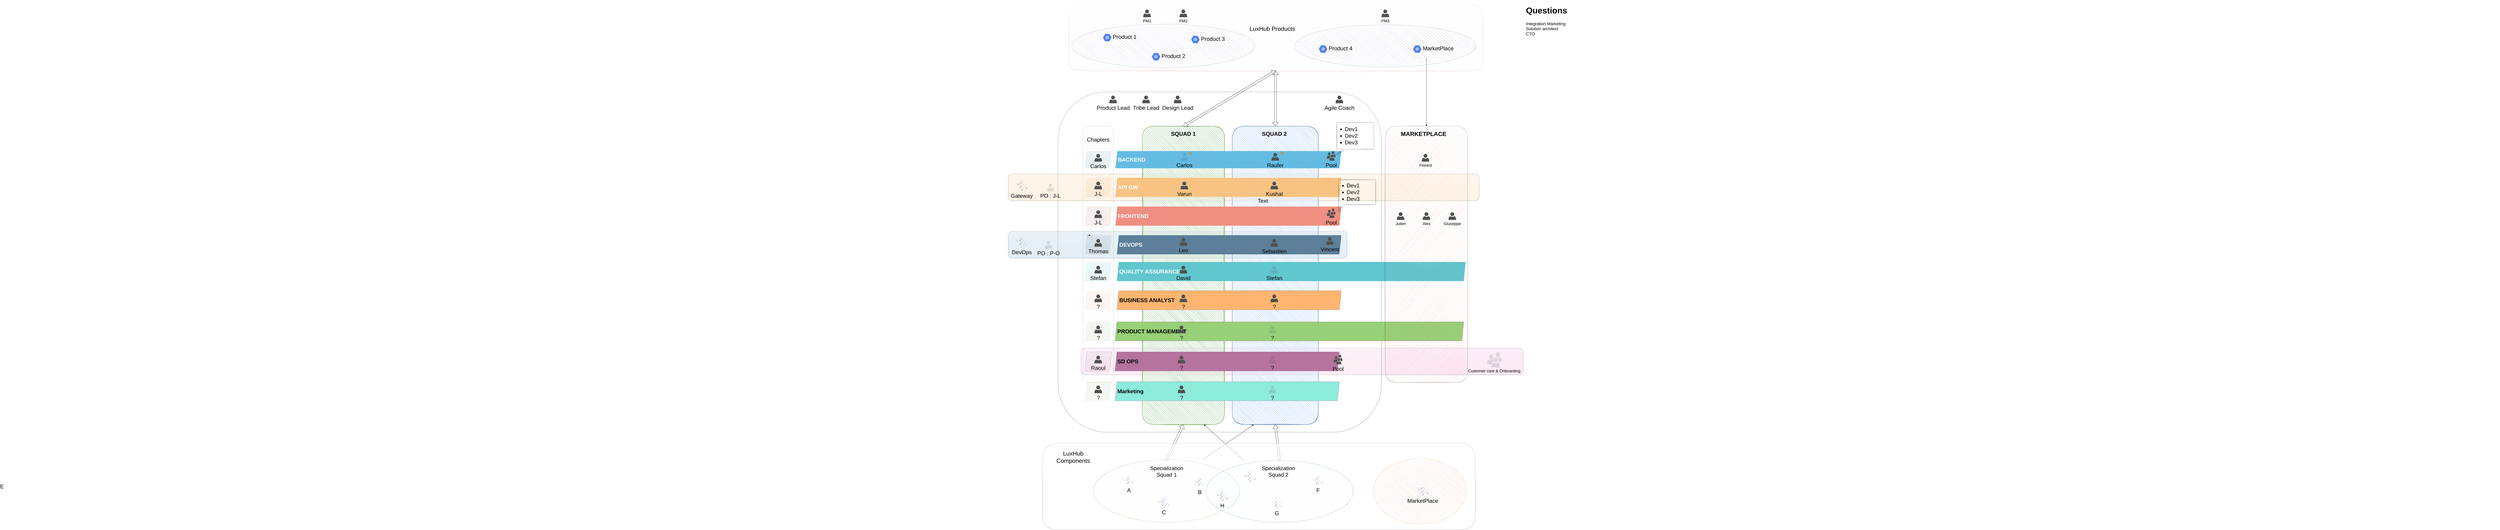 <mxfile version="14.4.4" type="github">
  <diagram id="oZFeqEb4DuBPikCs4jgm" name="Page-1">
    <mxGraphModel dx="8215" dy="2922" grid="1" gridSize="10" guides="1" tooltips="1" connect="1" arrows="1" fold="1" page="1" pageScale="1" pageWidth="1169" pageHeight="826" math="0" shadow="0">
      <root>
        <mxCell id="0" />
        <mxCell id="1" parent="0" />
        <mxCell id="a5F3FK5_pizuLyTsk2zs-28" value="" style="ellipse;whiteSpace=wrap;html=1;rounded=0;shadow=0;glass=1;labelBackgroundColor=none;sketch=1;strokeColor=#3B3B3B;strokeWidth=3;fillColor=#1C209C;fontSize=22;fontColor=#000000;opacity=10;align=left;direction=south;" vertex="1" parent="1">
          <mxGeometry x="-680" y="-1140" width="940" height="220" as="geometry" />
        </mxCell>
        <mxCell id="HutICp3ffsg-i04zgrZf-195" value="" style="rounded=1;whiteSpace=wrap;html=1;shadow=0;glass=1;labelBackgroundColor=none;sketch=0;strokeColor=#3B3B3B;strokeWidth=3;fontSize=31;fontColor=#000000;opacity=20;align=left;fillColor=#ED97CE;" parent="1" vertex="1">
          <mxGeometry x="-640" y="550" width="2310" height="140" as="geometry" />
        </mxCell>
        <mxCell id="HutICp3ffsg-i04zgrZf-114" value="" style="rounded=1;whiteSpace=wrap;html=1;shadow=0;glass=1;labelBackgroundColor=none;sketch=0;strokeWidth=3;fontSize=31;opacity=20;align=left;" parent="1" vertex="1">
          <mxGeometry x="-760" y="-790" width="1690" height="1780" as="geometry" />
        </mxCell>
        <mxCell id="HutICp3ffsg-i04zgrZf-98" value="" style="rounded=1;whiteSpace=wrap;html=1;shadow=0;labelBackgroundColor=none;sketch=0;fillColor=#f5f5f5;fontSize=29;fontColor=#333333;opacity=10;align=left;glass=1;strokeWidth=3;strokeColor=#3B3B3B;" parent="1" vertex="1">
          <mxGeometry x="-630" y="-610" width="160" height="1340" as="geometry" />
        </mxCell>
        <mxCell id="HutICp3ffsg-i04zgrZf-104" value="" style="rounded=1;whiteSpace=wrap;html=1;shadow=0;glass=1;labelBackgroundColor=none;sketch=0;strokeColor=#3B3B3B;strokeWidth=3;fontSize=31;fontColor=#000000;opacity=20;align=left;fillColor=#FFC986;" parent="1" vertex="1">
          <mxGeometry x="-1020" y="-360" width="2460" height="140" as="geometry" />
        </mxCell>
        <mxCell id="HutICp3ffsg-i04zgrZf-103" value="" style="rounded=1;whiteSpace=wrap;html=1;shadow=0;glass=1;labelBackgroundColor=none;sketch=0;strokeColor=#3B3B3B;strokeWidth=3;fontSize=29;fontColor=#000000;opacity=20;align=left;fillColor=#7FAED1;" parent="1" vertex="1">
          <mxGeometry x="-1020" y="-60" width="1770" height="140" as="geometry" />
        </mxCell>
        <mxCell id="DUvPz9e66lcGzT_nXJd--3" value="" style="rounded=1;whiteSpace=wrap;html=1;strokeWidth=2;fillWeight=4;hachureGap=8;hachureAngle=45;sketch=1;fillColor=#d5e8d4;align=left;strokeColor=#82b366;" parent="1" vertex="1">
          <mxGeometry x="-320" y="-610" width="430" height="1560" as="geometry" />
        </mxCell>
        <mxCell id="DUvPz9e66lcGzT_nXJd--4" value="" style="rounded=1;whiteSpace=wrap;html=1;strokeWidth=2;fillWeight=4;hachureGap=8;hachureAngle=45;sketch=1;fillColor=#dae8fc;strokeColor=#6c8ebf;" parent="1" vertex="1">
          <mxGeometry x="150" y="-610" width="450" height="1560" as="geometry" />
        </mxCell>
        <mxCell id="HutICp3ffsg-i04zgrZf-2" value="Text" style="text;html=1;strokeColor=none;fillColor=none;align=center;verticalAlign=middle;whiteSpace=wrap;rounded=0;fontSize=29;" parent="1" vertex="1">
          <mxGeometry x="290" y="-230" width="40" height="20" as="geometry" />
        </mxCell>
        <mxCell id="HutICp3ffsg-i04zgrZf-4" value="SQUAD 1" style="text;html=1;strokeColor=none;fillColor=none;align=center;verticalAlign=middle;whiteSpace=wrap;rounded=0;fontStyle=1;fontSize=29;" parent="1" vertex="1">
          <mxGeometry x="-185" y="-580" width="160" height="20" as="geometry" />
        </mxCell>
        <mxCell id="HutICp3ffsg-i04zgrZf-5" value="SQUAD 2" style="text;html=1;strokeColor=none;fillColor=none;align=center;verticalAlign=middle;whiteSpace=wrap;rounded=0;fontStyle=1;fontSize=29;" parent="1" vertex="1">
          <mxGeometry x="290" y="-580" width="160" height="20" as="geometry" />
        </mxCell>
        <mxCell id="HutICp3ffsg-i04zgrZf-6" value="Agile Coach" style="pointerEvents=1;shadow=0;dashed=0;html=1;strokeColor=none;fillColor=#505050;labelPosition=center;verticalLabelPosition=bottom;verticalAlign=top;outlineConnect=0;align=center;shape=mxgraph.office.users.user;fontSize=29;fontColor=#000000;" parent="1" vertex="1">
          <mxGeometry x="690" y="-770" width="40" height="40" as="geometry" />
        </mxCell>
        <mxCell id="HutICp3ffsg-i04zgrZf-7" value="Tribe Lead" style="pointerEvents=1;shadow=0;dashed=0;html=1;strokeColor=none;fillColor=#505050;labelPosition=center;verticalLabelPosition=bottom;verticalAlign=top;outlineConnect=0;align=center;shape=mxgraph.office.users.user;fontSize=29;fontColor=#000000;" parent="1" vertex="1">
          <mxGeometry x="-320" y="-770" width="40" height="40" as="geometry" />
        </mxCell>
        <mxCell id="HutICp3ffsg-i04zgrZf-19" value="" style="shape=mxgraph.infographic.parallelogram;dx=5;html=1;fillColor=#10739E;strokeColor=none;shadow=0;fontSize=29;align=center;fontStyle=1;sketch=1;opacity=50;" parent="1" vertex="1">
          <mxGeometry x="-620" y="-480" width="140" height="90" as="geometry" />
        </mxCell>
        <mxCell id="HutICp3ffsg-i04zgrZf-20" value="BACKEND" style="shape=mxgraph.infographic.parallelogram;dx=5;;html=1;fillColor=#64BBE2;strokeColor=none;shadow=0;fontSize=29;fontColor=#FFFFFF;align=left;spacingLeft=10;fontStyle=1;" parent="1" vertex="1">
          <mxGeometry x="-460" y="-480" width="1180" height="90" as="geometry" />
        </mxCell>
        <mxCell id="HutICp3ffsg-i04zgrZf-21" value="" style="shape=mxgraph.infographic.parallelogram;dx=5;html=1;fillColor=#F2931E;strokeColor=none;shadow=0;fontSize=29;align=center;fontStyle=1;sketch=1;opacity=50;" parent="1" vertex="1">
          <mxGeometry x="-620" y="-340" width="140" height="100" as="geometry" />
        </mxCell>
        <mxCell id="HutICp3ffsg-i04zgrZf-22" value="API GW" style="shape=mxgraph.infographic.parallelogram;dx=5;;html=1;strokeColor=none;shadow=0;fontSize=29;fontColor=#FFFFFF;align=left;spacingLeft=10;fontStyle=1;fillColor=#F8C382;" parent="1" vertex="1">
          <mxGeometry x="-460" y="-340" width="1180" height="100" as="geometry" />
        </mxCell>
        <mxCell id="HutICp3ffsg-i04zgrZf-23" value="" style="shape=mxgraph.infographic.parallelogram;dx=5;html=1;fillColor=#AE4132;strokeColor=none;shadow=0;fontSize=29;align=center;fontStyle=1;sketch=1;opacity=50;" parent="1" vertex="1">
          <mxGeometry x="-620" y="-190" width="140" height="100" as="geometry" />
        </mxCell>
        <mxCell id="HutICp3ffsg-i04zgrZf-24" value="FRONTEND" style="shape=mxgraph.infographic.parallelogram;dx=5;;html=1;fillColor=#F08E81;strokeColor=none;shadow=0;fontSize=29;fontColor=#FFFFFF;align=left;spacingLeft=10;fontStyle=1;" parent="1" vertex="1">
          <mxGeometry x="-460" y="-190" width="1180" height="100" as="geometry" />
        </mxCell>
        <mxCell id="HutICp3ffsg-i04zgrZf-25" value="" style="shape=mxgraph.infographic.parallelogram;dx=5;html=1;fillColor=#23445D;strokeColor=none;shadow=0;fontSize=29;fontColor=#FFFFFF;align=center;fontStyle=1;sketch=1;opacity=50;" parent="1" vertex="1">
          <mxGeometry x="-620" y="-40" width="140" height="100" as="geometry" />
        </mxCell>
        <mxCell id="HutICp3ffsg-i04zgrZf-26" value="DEVOPS" style="shape=mxgraph.infographic.parallelogram;dx=5;;html=1;fillColor=#5D7F99;strokeColor=none;shadow=0;fontSize=29;fontColor=#FFFFFF;align=left;spacingLeft=10;fontStyle=1;" parent="1" vertex="1">
          <mxGeometry x="-452.5" y="-40" width="1172.5" height="100" as="geometry" />
        </mxCell>
        <mxCell id="HutICp3ffsg-i04zgrZf-27" value="" style="shape=mxgraph.infographic.parallelogram;dx=5;html=1;fillColor=#12AAB5;strokeColor=none;shadow=0;fontSize=29;fontColor=#FFFFFF;align=center;fontStyle=1;sketch=1;opacity=50;" parent="1" vertex="1">
          <mxGeometry x="-620" y="100" width="140" height="100" as="geometry" />
        </mxCell>
        <mxCell id="HutICp3ffsg-i04zgrZf-28" value="QUALITY ASSURANCE" style="shape=mxgraph.infographic.parallelogram;dx=5;;html=1;fillColor=#61C6CE;strokeColor=none;shadow=0;fontSize=29;fontColor=#FFFFFF;align=left;spacingLeft=10;fontStyle=1;" parent="1" vertex="1">
          <mxGeometry x="-452.5" y="100" width="1822.5" height="100" as="geometry" />
        </mxCell>
        <mxCell id="HutICp3ffsg-i04zgrZf-30" value="Carlos" style="pointerEvents=1;shadow=0;dashed=0;html=1;strokeColor=none;fillColor=#505050;labelPosition=center;verticalLabelPosition=bottom;verticalAlign=top;outlineConnect=0;align=center;shape=mxgraph.office.users.user;fontSize=29;fontColor=#000000;sketch=1;" parent="1" vertex="1">
          <mxGeometry x="-120" y="-470" width="40" height="40" as="geometry" />
        </mxCell>
        <mxCell id="HutICp3ffsg-i04zgrZf-36" value="" style="html=1;verticalLabelPosition=bottom;labelBackgroundColor=#ffffff;verticalAlign=top;shadow=0;dashed=0;strokeWidth=2;shape=mxgraph.ios7.misc.star;strokeColor=none;fontSize=29;fontColor=#FFD966;fillColor=#B39847;" parent="1" vertex="1">
          <mxGeometry x="-80" y="-480" width="22" height="22" as="geometry" />
        </mxCell>
        <mxCell id="HutICp3ffsg-i04zgrZf-37" value="Raufer" style="pointerEvents=1;shadow=0;dashed=0;html=1;strokeColor=none;fillColor=#505050;labelPosition=center;verticalLabelPosition=bottom;verticalAlign=top;outlineConnect=0;align=center;shape=mxgraph.office.users.user;fontSize=29;fontColor=#000000;" parent="1" vertex="1">
          <mxGeometry x="355" y="-470" width="40" height="40" as="geometry" />
        </mxCell>
        <mxCell id="HutICp3ffsg-i04zgrZf-8" value="Pool" style="pointerEvents=1;shadow=0;dashed=0;html=1;strokeColor=none;fillColor=#505050;labelPosition=center;verticalLabelPosition=bottom;verticalAlign=top;outlineConnect=0;align=center;shape=mxgraph.office.users.users;fontSize=29;fontColor=#000000;" parent="1" vertex="1">
          <mxGeometry x="644" y="-480" width="46" height="50" as="geometry" />
        </mxCell>
        <mxCell id="HutICp3ffsg-i04zgrZf-45" style="edgeStyle=orthogonalEdgeStyle;rounded=0;orthogonalLoop=1;jettySize=auto;html=1;exitX=0;exitY=0;exitDx=10;exitDy=0;exitPerimeter=0;entryX=0;entryY=0;entryDx=30;entryDy=0;entryPerimeter=0;fontSize=29;fontColor=#FFD966;" parent="1" source="HutICp3ffsg-i04zgrZf-25" target="HutICp3ffsg-i04zgrZf-25" edge="1">
          <mxGeometry relative="1" as="geometry" />
        </mxCell>
        <mxCell id="HutICp3ffsg-i04zgrZf-50" value="" style="html=1;verticalLabelPosition=bottom;labelBackgroundColor=#ffffff;verticalAlign=top;shadow=0;dashed=0;strokeWidth=2;shape=mxgraph.ios7.misc.star;strokeColor=none;fontSize=29;fontColor=#FFD966;fillColor=#B39847;" parent="1" vertex="1">
          <mxGeometry x="400" y="-480" width="22" height="22" as="geometry" />
        </mxCell>
        <mxCell id="HutICp3ffsg-i04zgrZf-51" value="Varun" style="pointerEvents=1;shadow=0;dashed=0;html=1;strokeColor=none;fillColor=#505050;labelPosition=center;verticalLabelPosition=bottom;verticalAlign=top;outlineConnect=0;align=center;shape=mxgraph.office.users.user;fontSize=29;fontColor=#000000;" parent="1" vertex="1">
          <mxGeometry x="-120" y="-320" width="40" height="40" as="geometry" />
        </mxCell>
        <mxCell id="HutICp3ffsg-i04zgrZf-52" value="Kushal" style="pointerEvents=1;shadow=0;dashed=0;html=1;strokeColor=none;fillColor=#505050;labelPosition=center;verticalLabelPosition=bottom;verticalAlign=top;outlineConnect=0;align=center;shape=mxgraph.office.users.user;fontSize=29;fontColor=#000000;" parent="1" vertex="1">
          <mxGeometry x="350" y="-320" width="40" height="40" as="geometry" />
        </mxCell>
        <mxCell id="HutICp3ffsg-i04zgrZf-53" value="Pool" style="pointerEvents=1;shadow=0;dashed=0;html=1;strokeColor=none;fillColor=#505050;labelPosition=center;verticalLabelPosition=bottom;verticalAlign=top;outlineConnect=0;align=center;shape=mxgraph.office.users.users;fontSize=29;fontColor=#000000;" parent="1" vertex="1">
          <mxGeometry x="644" y="-180" width="46" height="50" as="geometry" />
        </mxCell>
        <mxCell id="HutICp3ffsg-i04zgrZf-58" value="&lt;ul style=&quot;font-size: 29px;&quot;&gt;&lt;li style=&quot;font-size: 29px;&quot;&gt;Dev1&lt;/li&gt;&lt;li style=&quot;font-size: 29px;&quot;&gt;Dev2&lt;/li&gt;&lt;li style=&quot;font-size: 29px;&quot;&gt;Dev3&lt;/li&gt;&lt;/ul&gt;" style="shape=callout;whiteSpace=wrap;html=1;perimeter=calloutPerimeter;rounded=0;shadow=0;labelBackgroundColor=none;sketch=1;fillColor=none;fontSize=29;fontColor=#000000;opacity=50;position2=0;size=30;position=0.17;align=left;" parent="1" vertex="1">
          <mxGeometry x="696" y="-630" width="194" height="170" as="geometry" />
        </mxCell>
        <mxCell id="HutICp3ffsg-i04zgrZf-59" value="&lt;ul style=&quot;font-size: 29px;&quot;&gt;&lt;li style=&quot;font-size: 29px;&quot;&gt;Dev1&lt;/li&gt;&lt;li style=&quot;font-size: 29px;&quot;&gt;Dev2&lt;/li&gt;&lt;li style=&quot;font-size: 29px;&quot;&gt;Dev3&lt;/li&gt;&lt;/ul&gt;" style="shape=callout;whiteSpace=wrap;html=1;perimeter=calloutPerimeter;rounded=0;shadow=0;labelBackgroundColor=none;sketch=1;fillColor=none;fontSize=29;fontColor=#000000;opacity=50;position2=0;size=40;position=0;align=left;base=24;" parent="1" vertex="1">
          <mxGeometry x="706" y="-330" width="194" height="170" as="geometry" />
        </mxCell>
        <mxCell id="HutICp3ffsg-i04zgrZf-60" value="" style="shape=image;html=1;verticalAlign=top;verticalLabelPosition=bottom;labelBackgroundColor=#ffffff;imageAspect=0;aspect=fixed;image=https://cdn3.iconfinder.com/data/icons/letters-and-numbers-1/32/letter_L_red-128.png;rounded=0;shadow=0;sketch=1;fillColor=none;fontSize=29;fontColor=#000000;opacity=50;align=left;" parent="1" vertex="1">
          <mxGeometry x="-530" y="-480" width="24" height="24" as="geometry" />
        </mxCell>
        <mxCell id="HutICp3ffsg-i04zgrZf-64" value="Carlos" style="pointerEvents=1;shadow=0;dashed=0;html=1;strokeColor=none;fillColor=#505050;labelPosition=center;verticalLabelPosition=bottom;verticalAlign=top;outlineConnect=0;align=center;shape=mxgraph.office.users.user;fontSize=29;fontColor=#000000;" parent="1" vertex="1">
          <mxGeometry x="-570" y="-465" width="40" height="40" as="geometry" />
        </mxCell>
        <mxCell id="HutICp3ffsg-i04zgrZf-66" value="" style="group;fontSize=29;" parent="1" vertex="1" connectable="0">
          <mxGeometry x="-570" y="-330" width="64" height="50" as="geometry" />
        </mxCell>
        <mxCell id="HutICp3ffsg-i04zgrZf-61" value="J-L" style="pointerEvents=1;shadow=0;dashed=0;html=1;strokeColor=none;fillColor=#505050;labelPosition=center;verticalLabelPosition=bottom;verticalAlign=top;outlineConnect=0;align=center;shape=mxgraph.office.users.user;fontSize=29;fontColor=#000000;" parent="HutICp3ffsg-i04zgrZf-66" vertex="1">
          <mxGeometry y="10" width="40" height="40" as="geometry" />
        </mxCell>
        <mxCell id="HutICp3ffsg-i04zgrZf-63" value="" style="shape=image;html=1;verticalAlign=top;verticalLabelPosition=bottom;labelBackgroundColor=#ffffff;imageAspect=0;aspect=fixed;image=https://cdn3.iconfinder.com/data/icons/letters-and-numbers-1/32/letter_L_red-128.png;rounded=0;shadow=0;sketch=1;fillColor=none;fontSize=29;fontColor=#000000;opacity=50;align=left;" parent="HutICp3ffsg-i04zgrZf-66" vertex="1">
          <mxGeometry x="40" width="24" height="24" as="geometry" />
        </mxCell>
        <mxCell id="HutICp3ffsg-i04zgrZf-67" value="" style="group;fontSize=29;" parent="1" vertex="1" connectable="0">
          <mxGeometry x="-570" y="-180" width="64" height="50" as="geometry" />
        </mxCell>
        <mxCell id="HutICp3ffsg-i04zgrZf-68" value="J-L" style="pointerEvents=1;shadow=0;dashed=0;html=1;strokeColor=none;fillColor=#505050;labelPosition=center;verticalLabelPosition=bottom;verticalAlign=top;outlineConnect=0;align=center;shape=mxgraph.office.users.user;fontSize=29;fontColor=#000000;" parent="HutICp3ffsg-i04zgrZf-67" vertex="1">
          <mxGeometry y="10" width="40" height="40" as="geometry" />
        </mxCell>
        <mxCell id="HutICp3ffsg-i04zgrZf-69" value="" style="shape=image;html=1;verticalAlign=top;verticalLabelPosition=bottom;labelBackgroundColor=#ffffff;imageAspect=0;aspect=fixed;image=https://cdn3.iconfinder.com/data/icons/letters-and-numbers-1/32/letter_L_red-128.png;rounded=0;shadow=0;sketch=1;fillColor=none;fontSize=29;fontColor=#000000;opacity=50;align=left;" parent="HutICp3ffsg-i04zgrZf-67" vertex="1">
          <mxGeometry x="40" width="24" height="24" as="geometry" />
        </mxCell>
        <mxCell id="HutICp3ffsg-i04zgrZf-70" value="" style="group;fontSize=29;" parent="1" vertex="1" connectable="0">
          <mxGeometry x="-570" y="-30" width="64" height="50" as="geometry" />
        </mxCell>
        <mxCell id="HutICp3ffsg-i04zgrZf-71" value="Thomas" style="pointerEvents=1;shadow=0;dashed=0;html=1;strokeColor=none;fillColor=#505050;labelPosition=center;verticalLabelPosition=bottom;verticalAlign=top;outlineConnect=0;align=center;shape=mxgraph.office.users.user;fontSize=29;fontColor=#000000;" parent="HutICp3ffsg-i04zgrZf-70" vertex="1">
          <mxGeometry y="10" width="40" height="40" as="geometry" />
        </mxCell>
        <mxCell id="HutICp3ffsg-i04zgrZf-72" value="" style="shape=image;html=1;verticalAlign=top;verticalLabelPosition=bottom;labelBackgroundColor=#ffffff;imageAspect=0;aspect=fixed;image=https://cdn3.iconfinder.com/data/icons/letters-and-numbers-1/32/letter_L_red-128.png;rounded=0;shadow=0;sketch=1;fillColor=none;fontSize=29;fontColor=#000000;opacity=50;align=left;" parent="HutICp3ffsg-i04zgrZf-70" vertex="1">
          <mxGeometry x="40" width="24" height="24" as="geometry" />
        </mxCell>
        <mxCell id="HutICp3ffsg-i04zgrZf-73" value="" style="group;fontSize=29;" parent="1" vertex="1" connectable="0">
          <mxGeometry x="-570" y="110" width="64" height="50" as="geometry" />
        </mxCell>
        <mxCell id="HutICp3ffsg-i04zgrZf-74" value="Stefan" style="pointerEvents=1;shadow=0;dashed=0;html=1;strokeColor=none;fillColor=#505050;labelPosition=center;verticalLabelPosition=bottom;verticalAlign=top;outlineConnect=0;align=center;shape=mxgraph.office.users.user;fontSize=29;fontColor=#000000;" parent="HutICp3ffsg-i04zgrZf-73" vertex="1">
          <mxGeometry y="10" width="40" height="40" as="geometry" />
        </mxCell>
        <mxCell id="HutICp3ffsg-i04zgrZf-75" value="" style="shape=image;html=1;verticalAlign=top;verticalLabelPosition=bottom;labelBackgroundColor=#ffffff;imageAspect=0;aspect=fixed;image=https://cdn3.iconfinder.com/data/icons/letters-and-numbers-1/32/letter_L_red-128.png;rounded=0;shadow=0;sketch=1;fillColor=none;fontSize=29;fontColor=#000000;opacity=50;align=left;" parent="HutICp3ffsg-i04zgrZf-73" vertex="1">
          <mxGeometry x="40" width="24" height="24" as="geometry" />
        </mxCell>
        <mxCell id="HutICp3ffsg-i04zgrZf-78" value="Leo" style="pointerEvents=1;shadow=0;dashed=0;html=1;strokeColor=none;fillColor=#505050;labelPosition=center;verticalLabelPosition=bottom;verticalAlign=top;outlineConnect=0;align=center;shape=mxgraph.office.users.user;fontSize=29;fontColor=#000000;" parent="1" vertex="1">
          <mxGeometry x="-125" y="-25" width="40" height="40" as="geometry" />
        </mxCell>
        <mxCell id="HutICp3ffsg-i04zgrZf-79" value="Sebastien" style="pointerEvents=1;shadow=0;dashed=0;html=1;strokeColor=none;fillColor=#505050;labelPosition=center;verticalLabelPosition=bottom;verticalAlign=top;outlineConnect=0;align=center;shape=mxgraph.office.users.user;fontSize=29;fontColor=#000000;" parent="1" vertex="1">
          <mxGeometry x="350" y="-20" width="40" height="40" as="geometry" />
        </mxCell>
        <mxCell id="HutICp3ffsg-i04zgrZf-80" value="Vincent" style="pointerEvents=1;shadow=0;dashed=0;html=1;strokeColor=none;fillColor=#505050;labelPosition=center;verticalLabelPosition=bottom;verticalAlign=top;outlineConnect=0;align=center;shape=mxgraph.office.users.user;fontSize=29;fontColor=#000000;" parent="1" vertex="1">
          <mxGeometry x="640" y="-30" width="40" height="40" as="geometry" />
        </mxCell>
        <mxCell id="HutICp3ffsg-i04zgrZf-81" value="David" style="pointerEvents=1;shadow=0;dashed=0;html=1;strokeColor=none;fillColor=#505050;labelPosition=center;verticalLabelPosition=bottom;verticalAlign=top;outlineConnect=0;align=center;shape=mxgraph.office.users.user;fontSize=29;fontColor=#000000;" parent="1" vertex="1">
          <mxGeometry x="-125" y="120" width="40" height="40" as="geometry" />
        </mxCell>
        <mxCell id="HutICp3ffsg-i04zgrZf-82" value="Stefan" style="pointerEvents=1;shadow=0;dashed=0;html=1;strokeColor=none;fillColor=#505050;labelPosition=center;verticalLabelPosition=bottom;verticalAlign=top;outlineConnect=0;align=center;shape=mxgraph.office.users.user;fontSize=29;fontColor=#000000;sketch=1;" parent="1" vertex="1">
          <mxGeometry x="350" y="120" width="40" height="40" as="geometry" />
        </mxCell>
        <mxCell id="HutICp3ffsg-i04zgrZf-90" value="" style="shape=mxgraph.infographic.parallelogram;dx=5;html=1;strokeColor=none;shadow=0;fontSize=29;fontColor=#FFFFFF;align=center;fontStyle=1;sketch=1;opacity=50;fillColor=#EDA868;" parent="1" vertex="1">
          <mxGeometry x="-620" y="250" width="140" height="100" as="geometry" />
        </mxCell>
        <mxCell id="HutICp3ffsg-i04zgrZf-91" value="BUSINESS ANALYST" style="shape=mxgraph.infographic.parallelogram;dx=5;;html=1;strokeColor=#9673a6;shadow=0;fontSize=29;align=left;spacingLeft=10;fontStyle=1;fillColor=#FFB570;" parent="1" vertex="1">
          <mxGeometry x="-452.5" y="250" width="1172.5" height="100" as="geometry" />
        </mxCell>
        <mxCell id="HutICp3ffsg-i04zgrZf-92" value="" style="group;fontSize=29;" parent="1" vertex="1" connectable="0">
          <mxGeometry x="-570" y="260" width="64" height="50" as="geometry" />
        </mxCell>
        <mxCell id="HutICp3ffsg-i04zgrZf-93" value="?" style="pointerEvents=1;shadow=0;dashed=0;html=1;strokeColor=none;fillColor=#505050;labelPosition=center;verticalLabelPosition=bottom;verticalAlign=top;outlineConnect=0;align=center;shape=mxgraph.office.users.user;fontSize=29;fontColor=#000000;" parent="HutICp3ffsg-i04zgrZf-92" vertex="1">
          <mxGeometry y="10" width="40" height="40" as="geometry" />
        </mxCell>
        <mxCell id="HutICp3ffsg-i04zgrZf-94" value="" style="shape=image;html=1;verticalAlign=top;verticalLabelPosition=bottom;labelBackgroundColor=#ffffff;imageAspect=0;aspect=fixed;image=https://cdn3.iconfinder.com/data/icons/letters-and-numbers-1/32/letter_L_red-128.png;rounded=0;shadow=0;sketch=1;fillColor=none;fontSize=29;fontColor=#000000;opacity=50;align=left;" parent="HutICp3ffsg-i04zgrZf-92" vertex="1">
          <mxGeometry x="40" width="24" height="24" as="geometry" />
        </mxCell>
        <mxCell id="HutICp3ffsg-i04zgrZf-95" value="?" style="pointerEvents=1;shadow=0;dashed=0;html=1;strokeColor=none;fillColor=#505050;labelPosition=center;verticalLabelPosition=bottom;verticalAlign=top;outlineConnect=0;align=center;shape=mxgraph.office.users.user;fontSize=29;fontColor=#000000;" parent="1" vertex="1">
          <mxGeometry x="-125" y="270" width="40" height="40" as="geometry" />
        </mxCell>
        <mxCell id="HutICp3ffsg-i04zgrZf-96" value="?" style="pointerEvents=1;shadow=0;dashed=0;html=1;strokeColor=none;fillColor=#505050;labelPosition=center;verticalLabelPosition=bottom;verticalAlign=top;outlineConnect=0;align=center;shape=mxgraph.office.users.user;fontSize=29;fontColor=#000000;sketch=0;" parent="1" vertex="1">
          <mxGeometry x="350" y="270" width="40" height="40" as="geometry" />
        </mxCell>
        <mxCell id="HutICp3ffsg-i04zgrZf-100" value="Chapters" style="text;html=1;strokeColor=none;fillColor=none;align=center;verticalAlign=middle;whiteSpace=wrap;rounded=0;shadow=0;glass=1;labelBackgroundColor=none;sketch=0;fontSize=29;fontColor=#000000;opacity=20;rotation=0;" parent="1" vertex="1">
          <mxGeometry x="-570" y="-550" width="40" height="20" as="geometry" />
        </mxCell>
        <mxCell id="HutICp3ffsg-i04zgrZf-109" value="Gateway" style="outlineConnect=0;dashed=0;verticalLabelPosition=bottom;verticalAlign=top;align=center;html=1;shape=mxgraph.aws3.artifact;gradientColor=none;rounded=0;shadow=0;glass=1;labelBackgroundColor=none;sketch=1;strokeColor=#3B3B3B;strokeWidth=3;fontSize=29;fontColor=#000000;opacity=20;fillColor=#1C209C;" parent="1" vertex="1">
          <mxGeometry x="-980" y="-340" width="60" height="70" as="geometry" />
        </mxCell>
        <mxCell id="HutICp3ffsg-i04zgrZf-110" value="DevOps" style="outlineConnect=0;dashed=0;verticalLabelPosition=bottom;verticalAlign=top;align=center;html=1;shape=mxgraph.aws3.artifact;gradientColor=none;rounded=0;shadow=0;glass=1;labelBackgroundColor=none;sketch=1;strokeColor=#3B3B3B;strokeWidth=3;fontSize=29;fontColor=#000000;opacity=20;fillColor=#1C209C;" parent="1" vertex="1">
          <mxGeometry x="-980" y="-45" width="60" height="70" as="geometry" />
        </mxCell>
        <mxCell id="HutICp3ffsg-i04zgrZf-112" value="PO : P-O" style="pointerEvents=1;shadow=0;dashed=0;html=1;strokeColor=none;fillColor=#505050;labelPosition=center;verticalLabelPosition=bottom;verticalAlign=top;outlineConnect=0;align=center;shape=mxgraph.office.users.user;fontSize=29;fontColor=#000000;sketch=1;" parent="1" vertex="1">
          <mxGeometry x="-830" y="-10" width="40" height="40" as="geometry" />
        </mxCell>
        <mxCell id="HutICp3ffsg-i04zgrZf-113" value="PO : J-L" style="pointerEvents=1;shadow=0;dashed=0;html=1;strokeColor=none;fillColor=#505050;labelPosition=center;verticalLabelPosition=bottom;verticalAlign=top;outlineConnect=0;align=center;shape=mxgraph.office.users.user;fontSize=29;fontColor=#000000;sketch=1;" parent="1" vertex="1">
          <mxGeometry x="-820" y="-310" width="40" height="40" as="geometry" />
        </mxCell>
        <mxCell id="HutICp3ffsg-i04zgrZf-117" value="" style="shape=mxgraph.infographic.parallelogram;dx=5;html=1;shadow=0;fontSize=29;fontColor=#FFFFFF;align=center;fontStyle=1;sketch=1;opacity=50;fillColor=#7CAB62;strokeColor=none;" parent="1" vertex="1">
          <mxGeometry x="-620" y="413" width="140" height="100" as="geometry" />
        </mxCell>
        <mxCell id="HutICp3ffsg-i04zgrZf-118" value="PRODUCT MANAGEMENT" style="shape=mxgraph.infographic.parallelogram;dx=5;;html=1;strokeColor=#9673a6;shadow=0;fontSize=29;align=left;spacingLeft=10;fontStyle=1;fillColor=#97D077;" parent="1" vertex="1">
          <mxGeometry x="-462.5" y="413" width="1822.5" height="100" as="geometry" />
        </mxCell>
        <mxCell id="HutICp3ffsg-i04zgrZf-119" value="" style="group;fontSize=29;" parent="1" vertex="1" connectable="0">
          <mxGeometry x="-570" y="423" width="64" height="50" as="geometry" />
        </mxCell>
        <mxCell id="HutICp3ffsg-i04zgrZf-120" value="?" style="pointerEvents=1;shadow=0;dashed=0;html=1;strokeColor=none;fillColor=#505050;labelPosition=center;verticalLabelPosition=bottom;verticalAlign=top;outlineConnect=0;align=center;shape=mxgraph.office.users.user;fontSize=29;fontColor=#000000;" parent="HutICp3ffsg-i04zgrZf-119" vertex="1">
          <mxGeometry y="10" width="40" height="40" as="geometry" />
        </mxCell>
        <mxCell id="HutICp3ffsg-i04zgrZf-121" value="" style="shape=image;html=1;verticalAlign=top;verticalLabelPosition=bottom;labelBackgroundColor=#ffffff;imageAspect=0;aspect=fixed;image=https://cdn3.iconfinder.com/data/icons/letters-and-numbers-1/32/letter_L_red-128.png;rounded=0;shadow=0;sketch=1;fillColor=none;fontSize=29;fontColor=#000000;opacity=50;align=left;" parent="HutICp3ffsg-i04zgrZf-119" vertex="1">
          <mxGeometry x="40" width="24" height="24" as="geometry" />
        </mxCell>
        <mxCell id="HutICp3ffsg-i04zgrZf-122" value="?" style="pointerEvents=1;shadow=0;dashed=0;html=1;strokeColor=none;fillColor=#505050;labelPosition=center;verticalLabelPosition=bottom;verticalAlign=top;outlineConnect=0;align=center;shape=mxgraph.office.users.user;fontSize=29;fontColor=#000000;" parent="1" vertex="1">
          <mxGeometry x="-135" y="433" width="40" height="40" as="geometry" />
        </mxCell>
        <mxCell id="HutICp3ffsg-i04zgrZf-123" value="?" style="pointerEvents=1;shadow=0;dashed=0;html=1;strokeColor=none;fillColor=#505050;labelPosition=center;verticalLabelPosition=bottom;verticalAlign=top;outlineConnect=0;align=center;shape=mxgraph.office.users.user;fontSize=29;fontColor=#000000;sketch=1;" parent="1" vertex="1">
          <mxGeometry x="340" y="433" width="40" height="40" as="geometry" />
        </mxCell>
        <mxCell id="HutICp3ffsg-i04zgrZf-124" value="" style="rounded=1;whiteSpace=wrap;html=1;shadow=0;glass=1;labelBackgroundColor=none;sketch=1;strokeColor=#b85450;strokeWidth=3;fillColor=#f8cecc;fontSize=22;opacity=10;align=left;" parent="1" vertex="1">
          <mxGeometry x="-705" y="-1240" width="2165" height="340" as="geometry" />
        </mxCell>
        <mxCell id="HutICp3ffsg-i04zgrZf-130" value="" style="strokeColor=#dddddd;shadow=1;strokeWidth=1;rounded=1;absoluteArcSize=1;arcSize=2;glass=1;labelBackgroundColor=none;sketch=0;fontSize=29;fontColor=#000000;opacity=20;align=left;fillColor=none;" parent="1" vertex="1">
          <mxGeometry x="-530" y="-1100" width="150" height="70" as="geometry" />
        </mxCell>
        <mxCell id="HutICp3ffsg-i04zgrZf-131" value="&lt;font color=&quot;#000000&quot; style=&quot;font-size: 29px;&quot;&gt;Product 1&lt;/font&gt;" style="dashed=0;connectable=0;html=1;fillColor=#5184F3;strokeColor=none;shape=mxgraph.gcp2.compute_engine;part=1;labelPosition=right;verticalLabelPosition=middle;align=left;verticalAlign=top;spacingLeft=5;fontColor=#999999;fontSize=29;spacingTop=-8;" parent="HutICp3ffsg-i04zgrZf-130" vertex="1">
          <mxGeometry width="44" height="39" relative="1" as="geometry">
            <mxPoint x="5" y="7" as="offset" />
          </mxGeometry>
        </mxCell>
        <mxCell id="HutICp3ffsg-i04zgrZf-132" value="" style="strokeColor=#dddddd;shadow=1;strokeWidth=1;rounded=1;absoluteArcSize=1;arcSize=2;glass=1;labelBackgroundColor=none;sketch=0;fontSize=29;fontColor=#000000;opacity=20;align=left;fillColor=none;" parent="1" vertex="1">
          <mxGeometry x="-275" y="-1000" width="150" height="70" as="geometry" />
        </mxCell>
        <mxCell id="HutICp3ffsg-i04zgrZf-133" value="&lt;font color=&quot;#000000&quot; style=&quot;font-size: 29px;&quot;&gt;Product 2&lt;/font&gt;" style="dashed=0;connectable=0;html=1;fillColor=#5184F3;strokeColor=none;shape=mxgraph.gcp2.compute_engine;part=1;labelPosition=right;verticalLabelPosition=middle;align=left;verticalAlign=top;spacingLeft=5;fontColor=#999999;fontSize=29;spacingTop=-8;" parent="HutICp3ffsg-i04zgrZf-132" vertex="1">
          <mxGeometry width="44" height="39" relative="1" as="geometry">
            <mxPoint x="5" y="7" as="offset" />
          </mxGeometry>
        </mxCell>
        <mxCell id="HutICp3ffsg-i04zgrZf-134" value="" style="strokeColor=#dddddd;shadow=1;strokeWidth=1;rounded=1;absoluteArcSize=1;arcSize=2;glass=1;labelBackgroundColor=none;sketch=0;fontSize=29;fontColor=#000000;opacity=20;align=left;fillColor=none;" parent="1" vertex="1">
          <mxGeometry x="-69.25" y="-1090" width="150" height="70" as="geometry" />
        </mxCell>
        <mxCell id="HutICp3ffsg-i04zgrZf-135" value="&lt;font color=&quot;#000000&quot; style=&quot;font-size: 29px;&quot;&gt;Product 3&lt;/font&gt;" style="dashed=0;connectable=0;html=1;fillColor=#5184F3;strokeColor=none;shape=mxgraph.gcp2.compute_engine;part=1;labelPosition=right;verticalLabelPosition=middle;align=left;verticalAlign=top;spacingLeft=5;fontColor=#999999;fontSize=29;spacingTop=-8;" parent="HutICp3ffsg-i04zgrZf-134" vertex="1">
          <mxGeometry width="44" height="39" relative="1" as="geometry">
            <mxPoint x="5" y="7" as="offset" />
          </mxGeometry>
        </mxCell>
        <mxCell id="HutICp3ffsg-i04zgrZf-136" value="PM1" style="pointerEvents=1;shadow=0;dashed=0;html=1;strokeColor=none;fillColor=#505050;labelPosition=center;verticalLabelPosition=bottom;verticalAlign=top;outlineConnect=0;align=center;shape=mxgraph.office.users.user;fontSize=21;fontColor=#000000;" parent="1" vertex="1">
          <mxGeometry x="-315" y="-1220" width="40" height="40" as="geometry" />
        </mxCell>
        <mxCell id="HutICp3ffsg-i04zgrZf-137" value="" style="ellipse;whiteSpace=wrap;html=1;rounded=0;shadow=0;glass=1;labelBackgroundColor=none;sketch=1;strokeColor=#3B3B3B;strokeWidth=3;fillColor=#1C209C;fontSize=22;fontColor=#000000;opacity=10;align=left;direction=south;" parent="1" vertex="1">
          <mxGeometry x="480" y="-1140" width="940" height="220" as="geometry" />
        </mxCell>
        <mxCell id="a5F3FK5_pizuLyTsk2zs-29" style="edgeStyle=orthogonalEdgeStyle;rounded=0;orthogonalLoop=1;jettySize=auto;html=1;exitX=0.5;exitY=1;exitDx=0;exitDy=0;entryX=0.5;entryY=0;entryDx=0;entryDy=0;fontSize=29;" edge="1" parent="1" source="HutICp3ffsg-i04zgrZf-140" target="HutICp3ffsg-i04zgrZf-184">
          <mxGeometry relative="1" as="geometry" />
        </mxCell>
        <mxCell id="HutICp3ffsg-i04zgrZf-140" value="" style="strokeColor=#dddddd;shadow=1;strokeWidth=1;rounded=1;absoluteArcSize=1;arcSize=2;glass=1;labelBackgroundColor=none;sketch=0;fontSize=22;fontColor=#000000;opacity=20;align=left;fillColor=none;" parent="1" vertex="1">
          <mxGeometry x="1090" y="-1040" width="150" height="70" as="geometry" />
        </mxCell>
        <mxCell id="HutICp3ffsg-i04zgrZf-141" value="&lt;font color=&quot;#000000&quot; style=&quot;font-size: 29px&quot;&gt;MarketPlace&lt;/font&gt;" style="dashed=0;connectable=0;html=1;fillColor=#5184F3;strokeColor=none;shape=mxgraph.gcp2.compute_engine;part=1;labelPosition=right;verticalLabelPosition=middle;align=left;verticalAlign=top;spacingLeft=5;fontColor=#999999;fontSize=12;spacingTop=-8;" parent="HutICp3ffsg-i04zgrZf-140" vertex="1">
          <mxGeometry width="44" height="39" relative="1" as="geometry">
            <mxPoint x="5" y="7" as="offset" />
          </mxGeometry>
        </mxCell>
        <mxCell id="HutICp3ffsg-i04zgrZf-142" value="" style="strokeColor=#dddddd;shadow=1;strokeWidth=1;rounded=1;absoluteArcSize=1;arcSize=2;glass=1;labelBackgroundColor=none;sketch=0;fontSize=22;fontColor=#000000;opacity=20;align=left;fillColor=none;" parent="1" vertex="1">
          <mxGeometry x="598" y="-1040" width="150" height="70" as="geometry" />
        </mxCell>
        <mxCell id="HutICp3ffsg-i04zgrZf-143" value="&lt;font color=&quot;#000000&quot; style=&quot;font-size: 29px&quot;&gt;Product 4&lt;br&gt;&lt;/font&gt;" style="dashed=0;connectable=0;html=1;fillColor=#5184F3;strokeColor=none;shape=mxgraph.gcp2.compute_engine;part=1;labelPosition=right;verticalLabelPosition=middle;align=left;verticalAlign=top;spacingLeft=5;fontColor=#999999;fontSize=12;spacingTop=-8;" parent="HutICp3ffsg-i04zgrZf-142" vertex="1">
          <mxGeometry width="44" height="39" relative="1" as="geometry">
            <mxPoint x="5" y="7" as="offset" />
          </mxGeometry>
        </mxCell>
        <mxCell id="HutICp3ffsg-i04zgrZf-144" value="PM2" style="pointerEvents=1;shadow=0;dashed=0;html=1;strokeColor=none;fillColor=#505050;labelPosition=center;verticalLabelPosition=bottom;verticalAlign=top;outlineConnect=0;align=center;shape=mxgraph.office.users.user;fontSize=21;fontColor=#000000;" parent="1" vertex="1">
          <mxGeometry x="-125" y="-1220" width="40" height="40" as="geometry" />
        </mxCell>
        <mxCell id="HutICp3ffsg-i04zgrZf-146" value="" style="strokeColor=#dddddd;shadow=1;strokeWidth=1;rounded=1;absoluteArcSize=1;arcSize=2;glass=1;labelBackgroundColor=none;sketch=0;fontSize=22;fontColor=#000000;opacity=20;align=left;fillColor=none;" parent="1" vertex="1">
          <mxGeometry x="450" y="-1125" width="150" height="70" as="geometry" />
        </mxCell>
        <mxCell id="HutICp3ffsg-i04zgrZf-152" value="PM3" style="pointerEvents=1;shadow=0;dashed=0;html=1;strokeColor=none;fillColor=#505050;labelPosition=center;verticalLabelPosition=bottom;verticalAlign=top;outlineConnect=0;align=center;shape=mxgraph.office.users.user;fontSize=21;fontColor=#000000;" parent="1" vertex="1">
          <mxGeometry x="930" y="-1220" width="40" height="40" as="geometry" />
        </mxCell>
        <mxCell id="HutICp3ffsg-i04zgrZf-174" value="" style="shape=flexArrow;endArrow=classic;startArrow=classic;html=1;fontSize=22;fontColor=#000000;exitX=0.5;exitY=0;exitDx=0;exitDy=0;entryX=0.5;entryY=1;entryDx=0;entryDy=0;" parent="1" source="DUvPz9e66lcGzT_nXJd--3" target="HutICp3ffsg-i04zgrZf-124" edge="1">
          <mxGeometry width="50" height="50" relative="1" as="geometry">
            <mxPoint x="-95" y="-880" as="sourcePoint" />
            <mxPoint x="-445" y="-970" as="targetPoint" />
          </mxGeometry>
        </mxCell>
        <mxCell id="HutICp3ffsg-i04zgrZf-175" value="" style="shape=flexArrow;endArrow=classic;startArrow=classic;html=1;fontSize=22;fontColor=#000000;exitX=0.5;exitY=0;exitDx=0;exitDy=0;entryX=0.5;entryY=1;entryDx=0;entryDy=0;" parent="1" source="DUvPz9e66lcGzT_nXJd--4" target="HutICp3ffsg-i04zgrZf-124" edge="1">
          <mxGeometry width="50" height="50" relative="1" as="geometry">
            <mxPoint x="-95" y="-600" as="sourcePoint" />
            <mxPoint x="95" y="-890" as="targetPoint" />
          </mxGeometry>
        </mxCell>
        <mxCell id="HutICp3ffsg-i04zgrZf-176" value="" style="shape=flexArrow;endArrow=classic;html=1;fontSize=22;fontColor=#000000;entryX=0.5;entryY=1;entryDx=0;entryDy=0;exitX=0;exitY=0.5;exitDx=0;exitDy=0;exitPerimeter=0;" parent="1" source="HutICp3ffsg-i04zgrZf-172" target="DUvPz9e66lcGzT_nXJd--3" edge="1">
          <mxGeometry width="50" height="50" relative="1" as="geometry">
            <mxPoint x="-106" y="730" as="sourcePoint" />
            <mxPoint x="-105.83" y="640" as="targetPoint" />
          </mxGeometry>
        </mxCell>
        <mxCell id="HutICp3ffsg-i04zgrZf-177" value="" style="shape=flexArrow;endArrow=classic;html=1;fontSize=22;fontColor=#000000;entryX=0.5;entryY=1;entryDx=0;entryDy=0;exitX=0;exitY=0.5;exitDx=0;exitDy=0;exitPerimeter=0;" parent="1" source="HutICp3ffsg-i04zgrZf-173" target="DUvPz9e66lcGzT_nXJd--4" edge="1">
          <mxGeometry width="50" height="50" relative="1" as="geometry">
            <mxPoint x="388.33" y="750" as="sourcePoint" />
            <mxPoint x="388.33" y="640" as="targetPoint" />
          </mxGeometry>
        </mxCell>
        <mxCell id="HutICp3ffsg-i04zgrZf-178" value="" style="endArrow=classic;html=1;fontSize=22;fontColor=#000000;entryX=0.75;entryY=1;entryDx=0;entryDy=0;exitX=0;exitY=0.75;exitDx=0;exitDy=0;exitPerimeter=0;" parent="1" source="HutICp3ffsg-i04zgrZf-173" target="DUvPz9e66lcGzT_nXJd--3" edge="1">
          <mxGeometry width="50" height="50" relative="1" as="geometry">
            <mxPoint x="720" y="770" as="sourcePoint" />
            <mxPoint x="770" y="720" as="targetPoint" />
          </mxGeometry>
        </mxCell>
        <mxCell id="HutICp3ffsg-i04zgrZf-179" value="" style="endArrow=classic;html=1;fontSize=22;fontColor=#000000;entryX=0.25;entryY=1;entryDx=0;entryDy=0;exitX=0;exitY=0.25;exitDx=0;exitDy=0;exitPerimeter=0;" parent="1" source="HutICp3ffsg-i04zgrZf-172" target="DUvPz9e66lcGzT_nXJd--4" edge="1">
          <mxGeometry width="50" height="50" relative="1" as="geometry">
            <mxPoint x="296" y="736" as="sourcePoint" />
            <mxPoint x="-95" y="640" as="targetPoint" />
          </mxGeometry>
        </mxCell>
        <mxCell id="HutICp3ffsg-i04zgrZf-184" value="" style="rounded=1;whiteSpace=wrap;html=1;shadow=0;glass=1;labelBackgroundColor=none;sketch=1;strokeColor=#3B3B3B;strokeWidth=3;fontSize=31;fontColor=#000000;opacity=20;align=left;fillColor=#EA6B66;" parent="1" vertex="1">
          <mxGeometry x="950" y="-610" width="430" height="1340" as="geometry" />
        </mxCell>
        <mxCell id="HutICp3ffsg-i04zgrZf-186" value="Florent" style="pointerEvents=1;shadow=0;dashed=0;html=1;strokeColor=none;fillColor=#505050;labelPosition=center;verticalLabelPosition=bottom;verticalAlign=top;outlineConnect=0;align=center;shape=mxgraph.office.users.user;fontSize=21;fontColor=#000000;" parent="1" vertex="1">
          <mxGeometry x="1140" y="-465" width="40" height="40" as="geometry" />
        </mxCell>
        <mxCell id="HutICp3ffsg-i04zgrZf-187" value="Julien" style="pointerEvents=1;shadow=0;dashed=0;html=1;strokeColor=none;fillColor=#505050;labelPosition=center;verticalLabelPosition=bottom;verticalAlign=top;outlineConnect=0;align=center;shape=mxgraph.office.users.user;fontSize=21;fontColor=#000000;" parent="1" vertex="1">
          <mxGeometry x="1010" y="-160" width="40" height="40" as="geometry" />
        </mxCell>
        <mxCell id="HutICp3ffsg-i04zgrZf-188" value="" style="shape=mxgraph.infographic.parallelogram;dx=5;html=1;strokeColor=#9673a6;shadow=0;fontSize=29;align=center;fontStyle=1;sketch=1;opacity=50;fillColor=#9E6489;" parent="1" vertex="1">
          <mxGeometry x="-620" y="570" width="140" height="100" as="geometry" />
        </mxCell>
        <mxCell id="HutICp3ffsg-i04zgrZf-189" value="SD OPS" style="shape=mxgraph.infographic.parallelogram;dx=5;;html=1;strokeColor=#9673a6;shadow=0;fontSize=29;align=left;spacingLeft=10;fontStyle=1;fillColor=#B5739D;" parent="1" vertex="1">
          <mxGeometry x="-462.5" y="570" width="1172.5" height="100" as="geometry" />
        </mxCell>
        <mxCell id="HutICp3ffsg-i04zgrZf-190" value="" style="group;fontSize=29;" parent="1" vertex="1" connectable="0">
          <mxGeometry x="-570" y="580" width="64" height="50" as="geometry" />
        </mxCell>
        <mxCell id="HutICp3ffsg-i04zgrZf-191" value="Raoul" style="pointerEvents=1;shadow=0;dashed=0;html=1;strokeColor=none;fillColor=#505050;labelPosition=center;verticalLabelPosition=bottom;verticalAlign=top;outlineConnect=0;align=center;shape=mxgraph.office.users.user;fontSize=29;fontColor=#000000;" parent="HutICp3ffsg-i04zgrZf-190" vertex="1">
          <mxGeometry y="10" width="40" height="40" as="geometry" />
        </mxCell>
        <mxCell id="HutICp3ffsg-i04zgrZf-192" value="" style="shape=image;html=1;verticalAlign=top;verticalLabelPosition=bottom;labelBackgroundColor=#ffffff;imageAspect=0;aspect=fixed;image=https://cdn3.iconfinder.com/data/icons/letters-and-numbers-1/32/letter_L_red-128.png;rounded=0;shadow=0;sketch=1;fillColor=none;fontSize=29;fontColor=#000000;opacity=50;align=left;" parent="HutICp3ffsg-i04zgrZf-190" vertex="1">
          <mxGeometry x="40" width="24" height="24" as="geometry" />
        </mxCell>
        <mxCell id="HutICp3ffsg-i04zgrZf-193" value="?" style="pointerEvents=1;shadow=0;dashed=0;html=1;strokeColor=none;fillColor=#505050;labelPosition=center;verticalLabelPosition=bottom;verticalAlign=top;outlineConnect=0;align=center;shape=mxgraph.office.users.user;fontSize=29;fontColor=#000000;" parent="1" vertex="1">
          <mxGeometry x="-135" y="590" width="40" height="40" as="geometry" />
        </mxCell>
        <mxCell id="HutICp3ffsg-i04zgrZf-194" value="?" style="pointerEvents=1;shadow=0;dashed=0;html=1;strokeColor=none;fillColor=#505050;labelPosition=center;verticalLabelPosition=bottom;verticalAlign=top;outlineConnect=0;align=center;shape=mxgraph.office.users.user;fontSize=29;fontColor=#000000;sketch=1;" parent="1" vertex="1">
          <mxGeometry x="340" y="590" width="40" height="40" as="geometry" />
        </mxCell>
        <mxCell id="HutICp3ffsg-i04zgrZf-196" value="Alex" style="pointerEvents=1;shadow=0;dashed=0;html=1;strokeColor=none;fillColor=#505050;labelPosition=center;verticalLabelPosition=bottom;verticalAlign=top;outlineConnect=0;align=center;shape=mxgraph.office.users.user;fontSize=21;fontColor=#000000;" parent="1" vertex="1">
          <mxGeometry x="1145" y="-160" width="40" height="40" as="geometry" />
        </mxCell>
        <mxCell id="HutICp3ffsg-i04zgrZf-197" value="Giuseppe" style="pointerEvents=1;shadow=0;dashed=0;html=1;strokeColor=none;fillColor=#505050;labelPosition=center;verticalLabelPosition=bottom;verticalAlign=top;outlineConnect=0;align=center;shape=mxgraph.office.users.user;fontSize=21;fontColor=#000000;" parent="1" vertex="1">
          <mxGeometry x="1280" y="-160" width="40" height="40" as="geometry" />
        </mxCell>
        <mxCell id="HutICp3ffsg-i04zgrZf-198" value="Customer care &amp;amp; Onboarding" style="pointerEvents=1;shadow=0;dashed=0;html=1;strokeColor=none;fillColor=#505050;labelPosition=center;verticalLabelPosition=bottom;verticalAlign=top;outlineConnect=0;align=center;shape=mxgraph.office.users.users;fontSize=21;fontColor=#000000;sketch=1;" parent="1" vertex="1">
          <mxGeometry x="1481" y="570" width="76" height="80" as="geometry" />
        </mxCell>
        <mxCell id="HutICp3ffsg-i04zgrZf-199" value="Pool" style="pointerEvents=1;shadow=0;dashed=0;html=1;strokeColor=none;fillColor=#505050;labelPosition=center;verticalLabelPosition=bottom;verticalAlign=top;outlineConnect=0;align=center;shape=mxgraph.office.users.users;fontSize=29;fontColor=#000000;" parent="1" vertex="1">
          <mxGeometry x="680" y="585" width="46" height="50" as="geometry" />
        </mxCell>
        <mxCell id="HutICp3ffsg-i04zgrZf-208" value="&lt;h1&gt;Questions&lt;/h1&gt;&lt;div&gt;Integration Marketing&lt;/div&gt;&lt;div&gt;Solution architect&lt;/div&gt;&lt;div&gt;CTO&lt;/div&gt;" style="text;html=1;strokeColor=none;fillColor=none;spacing=5;spacingTop=-20;whiteSpace=wrap;overflow=hidden;rounded=0;shadow=0;glass=1;labelBackgroundColor=none;sketch=1;fontSize=22;fontColor=#000000;opacity=20;align=left;" parent="1" vertex="1">
          <mxGeometry x="1680" y="-1260" width="350" height="235" as="geometry" />
        </mxCell>
        <mxCell id="a5F3FK5_pizuLyTsk2zs-1" value="Product Lead" style="pointerEvents=1;shadow=0;dashed=0;html=1;strokeColor=none;fillColor=#505050;labelPosition=center;verticalLabelPosition=bottom;verticalAlign=top;outlineConnect=0;align=center;shape=mxgraph.office.users.user;fontSize=29;fontColor=#000000;" vertex="1" parent="1">
          <mxGeometry x="-492.5" y="-770" width="40" height="40" as="geometry" />
        </mxCell>
        <mxCell id="a5F3FK5_pizuLyTsk2zs-9" value="Design Lead" style="pointerEvents=1;shadow=0;dashed=0;html=1;strokeColor=none;fillColor=#505050;labelPosition=center;verticalLabelPosition=bottom;verticalAlign=top;outlineConnect=0;align=center;shape=mxgraph.office.users.user;fontSize=29;fontColor=#000000;" vertex="1" parent="1">
          <mxGeometry x="-155" y="-770" width="40" height="40" as="geometry" />
        </mxCell>
        <mxCell id="a5F3FK5_pizuLyTsk2zs-17" value="MARKETPLACE" style="text;html=1;strokeColor=none;fillColor=none;align=center;verticalAlign=middle;whiteSpace=wrap;rounded=0;fontStyle=1;fontSize=31;" vertex="1" parent="1">
          <mxGeometry x="1070" y="-580" width="160" height="20" as="geometry" />
        </mxCell>
        <mxCell id="a5F3FK5_pizuLyTsk2zs-19" value="LuxHub Products" style="text;html=1;strokeColor=none;fillColor=none;align=center;verticalAlign=middle;whiteSpace=wrap;rounded=0;shadow=0;glass=1;labelBackgroundColor=none;sketch=1;fontSize=31;fontColor=#000000;opacity=20;" vertex="1" parent="1">
          <mxGeometry x="220" y="-1130" width="279.25" height="20" as="geometry" />
        </mxCell>
        <mxCell id="a5F3FK5_pizuLyTsk2zs-20" value="" style="group" vertex="1" connectable="0" parent="1">
          <mxGeometry x="-840" y="1050" width="2260" height="450" as="geometry" />
        </mxCell>
        <mxCell id="a5F3FK5_pizuLyTsk2zs-11" value="" style="rounded=1;whiteSpace=wrap;html=1;sketch=0;strokeColor=#000000;opacity=40;glass=1;" vertex="1" parent="a5F3FK5_pizuLyTsk2zs-20">
          <mxGeometry width="2260" height="450" as="geometry" />
        </mxCell>
        <mxCell id="HutICp3ffsg-i04zgrZf-172" value="" style="ellipse;whiteSpace=wrap;html=1;rounded=0;shadow=0;glass=1;labelBackgroundColor=none;sketch=1;strokeColor=#82b366;strokeWidth=3;fillColor=#d5e8d4;fontSize=22;opacity=20;align=left;rotation=90;" parent="a5F3FK5_pizuLyTsk2zs-20" vertex="1">
          <mxGeometry x="485" y="-127.5" width="325" height="750" as="geometry" />
        </mxCell>
        <mxCell id="HutICp3ffsg-i04zgrZf-173" value="" style="ellipse;whiteSpace=wrap;html=1;rounded=0;shadow=0;glass=1;labelBackgroundColor=none;sketch=1;strokeColor=#6c8ebf;strokeWidth=3;fillColor=#dae8fc;fontSize=22;opacity=20;align=left;rotation=90;" parent="a5F3FK5_pizuLyTsk2zs-20" vertex="1">
          <mxGeometry x="1076.25" y="-126.25" width="322.5" height="750" as="geometry" />
        </mxCell>
        <mxCell id="HutICp3ffsg-i04zgrZf-180" value="Specialization Squad 1" style="text;html=1;strokeColor=none;fillColor=none;align=center;verticalAlign=middle;whiteSpace=wrap;rounded=0;shadow=0;glass=1;labelBackgroundColor=none;sketch=1;fontSize=28;fontColor=#000000;opacity=20;" parent="a5F3FK5_pizuLyTsk2zs-20" vertex="1">
          <mxGeometry x="522.5" y="120" width="250" height="50" as="geometry" />
        </mxCell>
        <mxCell id="HutICp3ffsg-i04zgrZf-183" value="LuxHub Components" style="text;html=1;strokeColor=none;fillColor=none;align=center;verticalAlign=middle;whiteSpace=wrap;rounded=0;shadow=0;glass=1;labelBackgroundColor=none;sketch=1;fontSize=31;fontColor=#000000;opacity=20;" parent="a5F3FK5_pizuLyTsk2zs-20" vertex="1">
          <mxGeometry x="20" y="60" width="279.25" height="20" as="geometry" />
        </mxCell>
        <mxCell id="a5F3FK5_pizuLyTsk2zs-2" value="A" style="outlineConnect=0;dashed=0;verticalLabelPosition=bottom;verticalAlign=top;align=center;html=1;shape=mxgraph.aws3.artifact;gradientColor=none;rounded=0;shadow=0;glass=1;labelBackgroundColor=none;sketch=1;strokeColor=#3B3B3B;strokeWidth=3;fontSize=29;fontColor=#000000;opacity=20;fillColor=#1C209C;" vertex="1" parent="a5F3FK5_pizuLyTsk2zs-20">
          <mxGeometry x="420" y="160" width="60" height="60" as="geometry" />
        </mxCell>
        <mxCell id="a5F3FK5_pizuLyTsk2zs-3" value="B" style="outlineConnect=0;dashed=0;verticalLabelPosition=bottom;verticalAlign=top;align=center;html=1;shape=mxgraph.aws3.artifact;gradientColor=none;rounded=0;shadow=0;glass=1;labelBackgroundColor=none;sketch=1;strokeColor=#3B3B3B;strokeWidth=3;fontSize=29;fontColor=#000000;opacity=20;fillColor=#1C209C;" vertex="1" parent="a5F3FK5_pizuLyTsk2zs-20">
          <mxGeometry x="790" y="170" width="60" height="60" as="geometry" />
        </mxCell>
        <mxCell id="a5F3FK5_pizuLyTsk2zs-4" value="C" style="outlineConnect=0;dashed=0;verticalLabelPosition=bottom;verticalAlign=top;align=center;html=1;shape=mxgraph.aws3.artifact;gradientColor=none;rounded=0;shadow=0;glass=1;labelBackgroundColor=none;sketch=1;strokeColor=#3B3B3B;strokeWidth=3;fontSize=29;fontColor=#000000;opacity=20;fillColor=#1C209C;" vertex="1" parent="a5F3FK5_pizuLyTsk2zs-20">
          <mxGeometry x="600" y="275" width="65" height="60" as="geometry" />
        </mxCell>
        <mxCell id="a5F3FK5_pizuLyTsk2zs-5" value="E&lt;span style=&quot;color: rgba(0, 0, 0, 0); font-family: monospace; font-size: 29px;&quot;&gt;%3CmxGraphModel%3E%3Croot%3E%3CmxCell%20id%3D%220%22%2F%3E%3CmxCell%20id%3D%221%22%20parent%3D%220%22%2F%3E%3CmxCell%20id%3D%222%22%20value%3D%22C%22%20style%3D%22outlineConnect%3D0%3Bdashed%3D0%3BverticalLabelPosition%3Dbottom%3BverticalAlign%3Dtop%3Balign%3Dcenter%3Bhtml%3D1%3Bshape%3Dmxgraph.aws3.artifact%3BgradientColor%3Dnone%3Brounded%3D0%3Bshadow%3D0%3Bglass%3D1%3BlabelBackgroundColor%3Dnone%3Bsketch%3D1%3BstrokeColor%3D%233B3B3B%3BstrokeWidth%3D3%3BfontSize%3D22%3BfontColor%3D%23000000%3Bopacity%3D20%3BfillColor%3D%231C209C%3B%22%20vertex%3D%221%22%20parent%3D%221%22%3E%3CmxGeometry%20x%3D%22-175%22%20y%3D%221090%22%20width%3D%2265%22%20height%3D%2260%22%20as%3D%22geometry%22%2F%3E%3C%2FmxCell%3E%3C%2Froot%3E%3C%2FmxGraphModel%3E&lt;/span&gt;" style="outlineConnect=0;dashed=0;verticalLabelPosition=bottom;verticalAlign=top;align=center;html=1;shape=mxgraph.aws3.artifact;gradientColor=none;rounded=0;shadow=0;glass=1;labelBackgroundColor=none;sketch=1;strokeColor=#3B3B3B;strokeWidth=3;fontSize=29;fontColor=#000000;opacity=20;fillColor=#1C209C;" vertex="1" parent="a5F3FK5_pizuLyTsk2zs-20">
          <mxGeometry x="1050" y="140" width="65" height="60" as="geometry" />
        </mxCell>
        <mxCell id="a5F3FK5_pizuLyTsk2zs-6" value="F" style="outlineConnect=0;dashed=0;verticalLabelPosition=bottom;verticalAlign=top;align=center;html=1;shape=mxgraph.aws3.artifact;gradientColor=none;rounded=0;shadow=0;glass=1;labelBackgroundColor=none;sketch=1;strokeColor=#3B3B3B;strokeWidth=3;fontSize=29;fontColor=#000000;opacity=20;fillColor=#1C209C;" vertex="1" parent="a5F3FK5_pizuLyTsk2zs-20">
          <mxGeometry x="1405" y="160" width="65" height="60" as="geometry" />
        </mxCell>
        <mxCell id="a5F3FK5_pizuLyTsk2zs-7" value="G" style="outlineConnect=0;dashed=0;verticalLabelPosition=bottom;verticalAlign=top;align=center;html=1;shape=mxgraph.aws3.artifact;gradientColor=none;rounded=0;shadow=0;glass=1;labelBackgroundColor=none;sketch=1;strokeColor=#3B3B3B;strokeWidth=3;fontSize=29;fontColor=#000000;opacity=20;fillColor=#1C209C;" vertex="1" parent="a5F3FK5_pizuLyTsk2zs-20">
          <mxGeometry x="1190" y="280" width="65" height="60" as="geometry" />
        </mxCell>
        <mxCell id="a5F3FK5_pizuLyTsk2zs-14" value="H" style="outlineConnect=0;dashed=0;verticalLabelPosition=bottom;verticalAlign=top;align=center;html=1;shape=mxgraph.aws3.artifact;gradientColor=none;rounded=0;shadow=0;glass=1;labelBackgroundColor=none;sketch=1;strokeColor=#3B3B3B;strokeWidth=3;fontSize=29;fontColor=#000000;opacity=20;fillColor=#1C209C;" vertex="1" parent="a5F3FK5_pizuLyTsk2zs-20">
          <mxGeometry x="905" y="240" width="65" height="60" as="geometry" />
        </mxCell>
        <mxCell id="a5F3FK5_pizuLyTsk2zs-16" value="Specialization Squad 2" style="text;html=1;strokeColor=none;fillColor=none;align=center;verticalAlign=middle;whiteSpace=wrap;rounded=0;shadow=0;glass=1;labelBackgroundColor=none;sketch=1;fontSize=28;fontColor=#000000;opacity=20;" vertex="1" parent="a5F3FK5_pizuLyTsk2zs-20">
          <mxGeometry x="1106" y="120" width="250" height="50" as="geometry" />
        </mxCell>
        <mxCell id="a5F3FK5_pizuLyTsk2zs-18" value="" style="ellipse;whiteSpace=wrap;html=1;rounded=0;shadow=0;glass=1;labelBackgroundColor=none;sketch=1;strokeColor=#d6b656;strokeWidth=3;fontSize=29;opacity=20;align=left;rotation=90;fillColor=#EA6B66;" vertex="1" parent="a5F3FK5_pizuLyTsk2zs-20">
          <mxGeometry x="1805" y="-5.31" width="330" height="508.12" as="geometry" />
        </mxCell>
        <mxCell id="HutICp3ffsg-i04zgrZf-185" value="&lt;font style=&quot;font-size: 29px&quot;&gt;MarketPlace&lt;/font&gt;" style="outlineConnect=0;dashed=0;verticalLabelPosition=bottom;verticalAlign=top;align=center;html=1;shape=mxgraph.aws3.artifact;gradientColor=none;rounded=0;shadow=0;glass=1;labelBackgroundColor=none;sketch=1;strokeColor=#3B3B3B;strokeWidth=3;fontSize=22;fontColor=#000000;opacity=20;fillColor=#1C209C;" parent="a5F3FK5_pizuLyTsk2zs-20" vertex="1">
          <mxGeometry x="1955" y="205" width="60" height="70" as="geometry" />
        </mxCell>
        <mxCell id="a5F3FK5_pizuLyTsk2zs-21" value="" style="shape=mxgraph.infographic.parallelogram;dx=5;html=1;shadow=0;fontSize=29;fontColor=#FFFFFF;align=center;fontStyle=1;sketch=1;opacity=50;fillColor=#7CAB62;strokeColor=none;" vertex="1" parent="1">
          <mxGeometry x="-620" y="726" width="140" height="100" as="geometry" />
        </mxCell>
        <mxCell id="a5F3FK5_pizuLyTsk2zs-22" value="Marketing" style="shape=mxgraph.infographic.parallelogram;dx=5;;html=1;strokeColor=#9673a6;shadow=0;fontSize=29;align=left;spacingLeft=10;fontStyle=1;fillColor=#8DEBDA;" vertex="1" parent="1">
          <mxGeometry x="-462.5" y="726" width="1172.5" height="100" as="geometry" />
        </mxCell>
        <mxCell id="a5F3FK5_pizuLyTsk2zs-23" value="" style="group;fontSize=29;" vertex="1" connectable="0" parent="1">
          <mxGeometry x="-570" y="736" width="64" height="50" as="geometry" />
        </mxCell>
        <mxCell id="a5F3FK5_pizuLyTsk2zs-24" value="?" style="pointerEvents=1;shadow=0;dashed=0;html=1;strokeColor=none;fillColor=#505050;labelPosition=center;verticalLabelPosition=bottom;verticalAlign=top;outlineConnect=0;align=center;shape=mxgraph.office.users.user;fontSize=29;fontColor=#000000;" vertex="1" parent="a5F3FK5_pizuLyTsk2zs-23">
          <mxGeometry y="10" width="40" height="40" as="geometry" />
        </mxCell>
        <mxCell id="a5F3FK5_pizuLyTsk2zs-25" value="" style="shape=image;html=1;verticalAlign=top;verticalLabelPosition=bottom;labelBackgroundColor=#ffffff;imageAspect=0;aspect=fixed;image=https://cdn3.iconfinder.com/data/icons/letters-and-numbers-1/32/letter_L_red-128.png;rounded=0;shadow=0;sketch=1;fillColor=none;fontSize=29;fontColor=#000000;opacity=50;align=left;" vertex="1" parent="a5F3FK5_pizuLyTsk2zs-23">
          <mxGeometry x="40" width="24" height="24" as="geometry" />
        </mxCell>
        <mxCell id="a5F3FK5_pizuLyTsk2zs-26" value="?" style="pointerEvents=1;shadow=0;dashed=0;html=1;strokeColor=none;fillColor=#505050;labelPosition=center;verticalLabelPosition=bottom;verticalAlign=top;outlineConnect=0;align=center;shape=mxgraph.office.users.user;fontSize=29;fontColor=#000000;" vertex="1" parent="1">
          <mxGeometry x="-135" y="746" width="40" height="40" as="geometry" />
        </mxCell>
        <mxCell id="a5F3FK5_pizuLyTsk2zs-27" value="?" style="pointerEvents=1;shadow=0;dashed=0;html=1;strokeColor=none;fillColor=#505050;labelPosition=center;verticalLabelPosition=bottom;verticalAlign=top;outlineConnect=0;align=center;shape=mxgraph.office.users.user;fontSize=29;fontColor=#000000;sketch=1;" vertex="1" parent="1">
          <mxGeometry x="340" y="746" width="40" height="40" as="geometry" />
        </mxCell>
      </root>
    </mxGraphModel>
  </diagram>
</mxfile>
